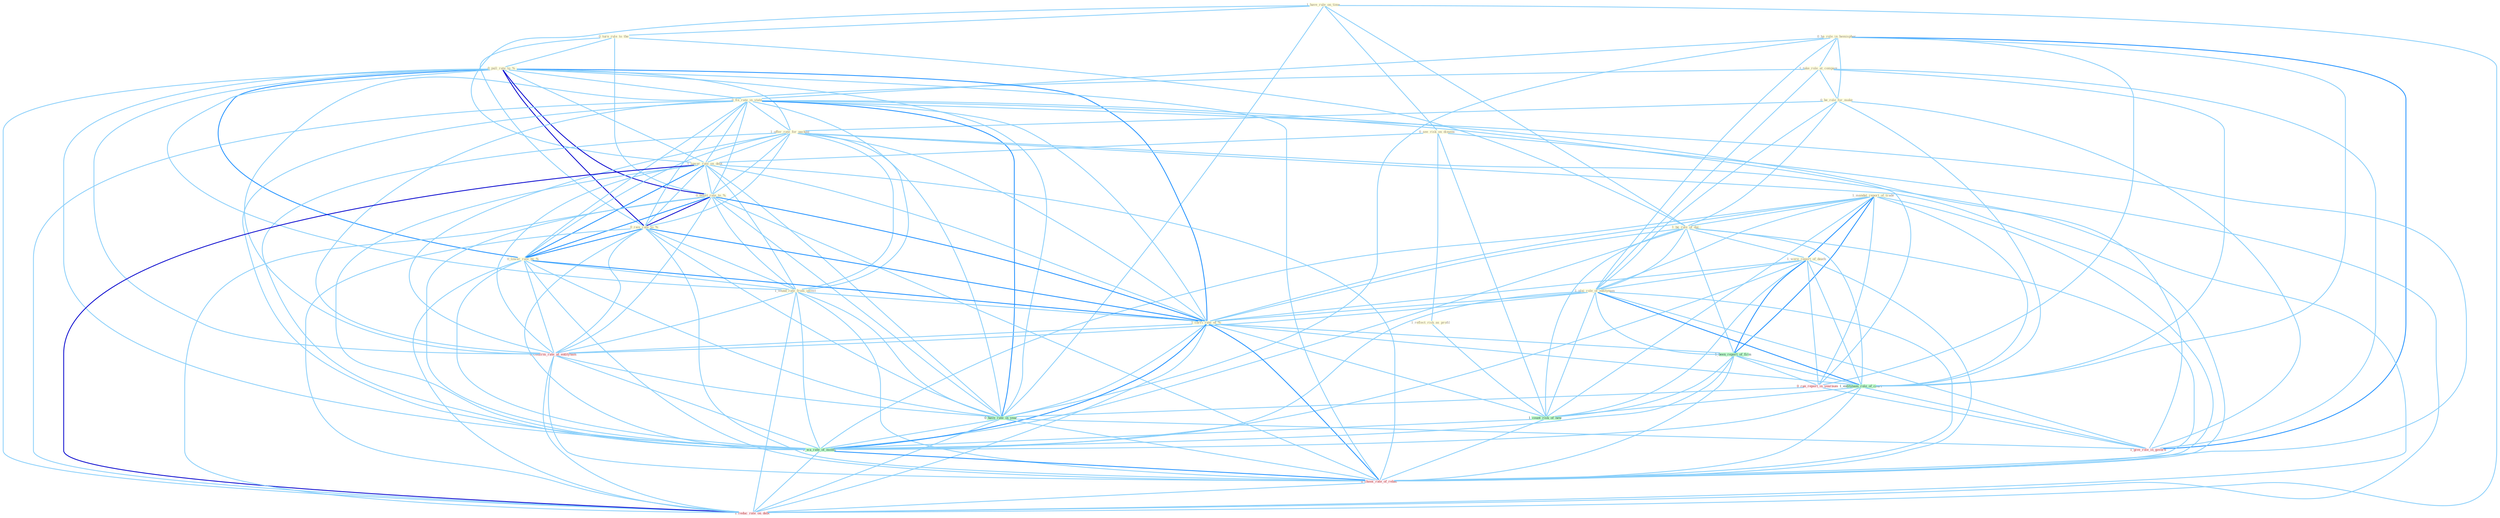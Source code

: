 Graph G{ 
    node
    [shape=polygon,style=filled,width=.5,height=.06,color="#BDFCC9",fixedsize=true,fontsize=4,
    fontcolor="#2f4f4f"];
    {node
    [color="#ffffe0", fontcolor="#8b7d6b"] "0_ha_role_in_hemispher " "1_have_rule_on_time " "0_see_risk_on_dimens " "1_take_role_at_compani " "0_be_role_for_make " "1_reflect_risk_as_profil " "1_mandat_report_of_trade " "0_turn_rule_to_the " "0_pull_rate_to_% " "0_fix_rate_in_state " "1_be_rule_of_dai " "1_offer_rate_for_packag " "1_lower_rate_on_debt " "0_boost_rate_to_% " "0_rais_rate_to_% " "1_were_report_of_death " "0_lower_rate_by_% " "1_plai_role_of_entitynam " "1_found_rate_from_invest " "1_carri_rate_of_% "}
{node [color="#fff0f5", fontcolor="#b22222"] "0_ran_report_in_yearnum " "0_confirm_rate_at_entitynam " "0_choos_rate_of_rebat " "1_reduc_rate_on_debt " "1_give_role_in_govern "}
edge [color="#B0E2FF"];

	"0_ha_role_in_hemispher " -- "1_take_role_at_compani " [w="1", color="#87cefa" ];
	"0_ha_role_in_hemispher " -- "0_be_role_for_make " [w="1", color="#87cefa" ];
	"0_ha_role_in_hemispher " -- "0_fix_rate_in_state " [w="1", color="#87cefa" ];
	"0_ha_role_in_hemispher " -- "1_plai_role_of_entitynam " [w="1", color="#87cefa" ];
	"0_ha_role_in_hemispher " -- "1_entitynam_role_of_court " [w="1", color="#87cefa" ];
	"0_ha_role_in_hemispher " -- "0_ran_report_in_yearnum " [w="1", color="#87cefa" ];
	"0_ha_role_in_hemispher " -- "0_have_rate_in_year " [w="1", color="#87cefa" ];
	"0_ha_role_in_hemispher " -- "1_give_role_in_govern " [w="2", color="#1e90ff" , len=0.8];
	"1_have_rule_on_time " -- "0_see_risk_on_dimens " [w="1", color="#87cefa" ];
	"1_have_rule_on_time " -- "0_turn_rule_to_the " [w="1", color="#87cefa" ];
	"1_have_rule_on_time " -- "1_be_rule_of_dai " [w="1", color="#87cefa" ];
	"1_have_rule_on_time " -- "1_lower_rate_on_debt " [w="1", color="#87cefa" ];
	"1_have_rule_on_time " -- "0_have_rate_in_year " [w="1", color="#87cefa" ];
	"1_have_rule_on_time " -- "1_reduc_rate_on_debt " [w="1", color="#87cefa" ];
	"0_see_risk_on_dimens " -- "1_reflect_risk_as_profil " [w="1", color="#87cefa" ];
	"0_see_risk_on_dimens " -- "1_lower_rate_on_debt " [w="1", color="#87cefa" ];
	"0_see_risk_on_dimens " -- "1_count_risk_of_new " [w="1", color="#87cefa" ];
	"0_see_risk_on_dimens " -- "1_reduc_rate_on_debt " [w="1", color="#87cefa" ];
	"1_take_role_at_compani " -- "0_be_role_for_make " [w="1", color="#87cefa" ];
	"1_take_role_at_compani " -- "1_plai_role_of_entitynam " [w="1", color="#87cefa" ];
	"1_take_role_at_compani " -- "1_entitynam_role_of_court " [w="1", color="#87cefa" ];
	"1_take_role_at_compani " -- "0_confirm_rate_at_entitynam " [w="1", color="#87cefa" ];
	"1_take_role_at_compani " -- "1_give_role_in_govern " [w="1", color="#87cefa" ];
	"0_be_role_for_make " -- "1_be_rule_of_dai " [w="1", color="#87cefa" ];
	"0_be_role_for_make " -- "1_offer_rate_for_packag " [w="1", color="#87cefa" ];
	"0_be_role_for_make " -- "1_plai_role_of_entitynam " [w="1", color="#87cefa" ];
	"0_be_role_for_make " -- "1_entitynam_role_of_court " [w="1", color="#87cefa" ];
	"0_be_role_for_make " -- "1_give_role_in_govern " [w="1", color="#87cefa" ];
	"1_reflect_risk_as_profil " -- "1_count_risk_of_new " [w="1", color="#87cefa" ];
	"1_mandat_report_of_trade " -- "1_be_rule_of_dai " [w="1", color="#87cefa" ];
	"1_mandat_report_of_trade " -- "1_were_report_of_death " [w="2", color="#1e90ff" , len=0.8];
	"1_mandat_report_of_trade " -- "1_plai_role_of_entitynam " [w="1", color="#87cefa" ];
	"1_mandat_report_of_trade " -- "1_carri_rate_of_% " [w="1", color="#87cefa" ];
	"1_mandat_report_of_trade " -- "1_been_report_of_firm " [w="2", color="#1e90ff" , len=0.8];
	"1_mandat_report_of_trade " -- "1_entitynam_role_of_court " [w="1", color="#87cefa" ];
	"1_mandat_report_of_trade " -- "0_ran_report_in_yearnum " [w="1", color="#87cefa" ];
	"1_mandat_report_of_trade " -- "1_count_risk_of_new " [w="1", color="#87cefa" ];
	"1_mandat_report_of_trade " -- "1_wa_rate_of_month " [w="1", color="#87cefa" ];
	"1_mandat_report_of_trade " -- "0_choos_rate_of_rebat " [w="1", color="#87cefa" ];
	"0_turn_rule_to_the " -- "0_pull_rate_to_% " [w="1", color="#87cefa" ];
	"0_turn_rule_to_the " -- "1_be_rule_of_dai " [w="1", color="#87cefa" ];
	"0_turn_rule_to_the " -- "0_boost_rate_to_% " [w="1", color="#87cefa" ];
	"0_turn_rule_to_the " -- "0_rais_rate_to_% " [w="1", color="#87cefa" ];
	"0_pull_rate_to_% " -- "0_fix_rate_in_state " [w="1", color="#87cefa" ];
	"0_pull_rate_to_% " -- "1_offer_rate_for_packag " [w="1", color="#87cefa" ];
	"0_pull_rate_to_% " -- "1_lower_rate_on_debt " [w="1", color="#87cefa" ];
	"0_pull_rate_to_% " -- "0_boost_rate_to_% " [w="3", color="#0000cd" , len=0.6];
	"0_pull_rate_to_% " -- "0_rais_rate_to_% " [w="3", color="#0000cd" , len=0.6];
	"0_pull_rate_to_% " -- "0_lower_rate_by_% " [w="2", color="#1e90ff" , len=0.8];
	"0_pull_rate_to_% " -- "1_found_rate_from_invest " [w="1", color="#87cefa" ];
	"0_pull_rate_to_% " -- "1_carri_rate_of_% " [w="2", color="#1e90ff" , len=0.8];
	"0_pull_rate_to_% " -- "0_confirm_rate_at_entitynam " [w="1", color="#87cefa" ];
	"0_pull_rate_to_% " -- "0_have_rate_in_year " [w="1", color="#87cefa" ];
	"0_pull_rate_to_% " -- "1_wa_rate_of_month " [w="1", color="#87cefa" ];
	"0_pull_rate_to_% " -- "0_choos_rate_of_rebat " [w="1", color="#87cefa" ];
	"0_pull_rate_to_% " -- "1_reduc_rate_on_debt " [w="1", color="#87cefa" ];
	"0_fix_rate_in_state " -- "1_offer_rate_for_packag " [w="1", color="#87cefa" ];
	"0_fix_rate_in_state " -- "1_lower_rate_on_debt " [w="1", color="#87cefa" ];
	"0_fix_rate_in_state " -- "0_boost_rate_to_% " [w="1", color="#87cefa" ];
	"0_fix_rate_in_state " -- "0_rais_rate_to_% " [w="1", color="#87cefa" ];
	"0_fix_rate_in_state " -- "0_lower_rate_by_% " [w="1", color="#87cefa" ];
	"0_fix_rate_in_state " -- "1_found_rate_from_invest " [w="1", color="#87cefa" ];
	"0_fix_rate_in_state " -- "1_carri_rate_of_% " [w="1", color="#87cefa" ];
	"0_fix_rate_in_state " -- "0_ran_report_in_yearnum " [w="1", color="#87cefa" ];
	"0_fix_rate_in_state " -- "0_confirm_rate_at_entitynam " [w="1", color="#87cefa" ];
	"0_fix_rate_in_state " -- "0_have_rate_in_year " [w="2", color="#1e90ff" , len=0.8];
	"0_fix_rate_in_state " -- "1_wa_rate_of_month " [w="1", color="#87cefa" ];
	"0_fix_rate_in_state " -- "0_choos_rate_of_rebat " [w="1", color="#87cefa" ];
	"0_fix_rate_in_state " -- "1_reduc_rate_on_debt " [w="1", color="#87cefa" ];
	"0_fix_rate_in_state " -- "1_give_role_in_govern " [w="1", color="#87cefa" ];
	"1_be_rule_of_dai " -- "1_were_report_of_death " [w="1", color="#87cefa" ];
	"1_be_rule_of_dai " -- "1_plai_role_of_entitynam " [w="1", color="#87cefa" ];
	"1_be_rule_of_dai " -- "1_carri_rate_of_% " [w="1", color="#87cefa" ];
	"1_be_rule_of_dai " -- "1_been_report_of_firm " [w="1", color="#87cefa" ];
	"1_be_rule_of_dai " -- "1_entitynam_role_of_court " [w="1", color="#87cefa" ];
	"1_be_rule_of_dai " -- "1_count_risk_of_new " [w="1", color="#87cefa" ];
	"1_be_rule_of_dai " -- "1_wa_rate_of_month " [w="1", color="#87cefa" ];
	"1_be_rule_of_dai " -- "0_choos_rate_of_rebat " [w="1", color="#87cefa" ];
	"1_offer_rate_for_packag " -- "1_lower_rate_on_debt " [w="1", color="#87cefa" ];
	"1_offer_rate_for_packag " -- "0_boost_rate_to_% " [w="1", color="#87cefa" ];
	"1_offer_rate_for_packag " -- "0_rais_rate_to_% " [w="1", color="#87cefa" ];
	"1_offer_rate_for_packag " -- "0_lower_rate_by_% " [w="1", color="#87cefa" ];
	"1_offer_rate_for_packag " -- "1_found_rate_from_invest " [w="1", color="#87cefa" ];
	"1_offer_rate_for_packag " -- "1_carri_rate_of_% " [w="1", color="#87cefa" ];
	"1_offer_rate_for_packag " -- "0_confirm_rate_at_entitynam " [w="1", color="#87cefa" ];
	"1_offer_rate_for_packag " -- "0_have_rate_in_year " [w="1", color="#87cefa" ];
	"1_offer_rate_for_packag " -- "1_wa_rate_of_month " [w="1", color="#87cefa" ];
	"1_offer_rate_for_packag " -- "0_choos_rate_of_rebat " [w="1", color="#87cefa" ];
	"1_offer_rate_for_packag " -- "1_reduc_rate_on_debt " [w="1", color="#87cefa" ];
	"1_lower_rate_on_debt " -- "0_boost_rate_to_% " [w="1", color="#87cefa" ];
	"1_lower_rate_on_debt " -- "0_rais_rate_to_% " [w="1", color="#87cefa" ];
	"1_lower_rate_on_debt " -- "0_lower_rate_by_% " [w="2", color="#1e90ff" , len=0.8];
	"1_lower_rate_on_debt " -- "1_found_rate_from_invest " [w="1", color="#87cefa" ];
	"1_lower_rate_on_debt " -- "1_carri_rate_of_% " [w="1", color="#87cefa" ];
	"1_lower_rate_on_debt " -- "0_confirm_rate_at_entitynam " [w="1", color="#87cefa" ];
	"1_lower_rate_on_debt " -- "0_have_rate_in_year " [w="1", color="#87cefa" ];
	"1_lower_rate_on_debt " -- "1_wa_rate_of_month " [w="1", color="#87cefa" ];
	"1_lower_rate_on_debt " -- "0_choos_rate_of_rebat " [w="1", color="#87cefa" ];
	"1_lower_rate_on_debt " -- "1_reduc_rate_on_debt " [w="3", color="#0000cd" , len=0.6];
	"0_boost_rate_to_% " -- "0_rais_rate_to_% " [w="3", color="#0000cd" , len=0.6];
	"0_boost_rate_to_% " -- "0_lower_rate_by_% " [w="2", color="#1e90ff" , len=0.8];
	"0_boost_rate_to_% " -- "1_found_rate_from_invest " [w="1", color="#87cefa" ];
	"0_boost_rate_to_% " -- "1_carri_rate_of_% " [w="2", color="#1e90ff" , len=0.8];
	"0_boost_rate_to_% " -- "0_confirm_rate_at_entitynam " [w="1", color="#87cefa" ];
	"0_boost_rate_to_% " -- "0_have_rate_in_year " [w="1", color="#87cefa" ];
	"0_boost_rate_to_% " -- "1_wa_rate_of_month " [w="1", color="#87cefa" ];
	"0_boost_rate_to_% " -- "0_choos_rate_of_rebat " [w="1", color="#87cefa" ];
	"0_boost_rate_to_% " -- "1_reduc_rate_on_debt " [w="1", color="#87cefa" ];
	"0_rais_rate_to_% " -- "0_lower_rate_by_% " [w="2", color="#1e90ff" , len=0.8];
	"0_rais_rate_to_% " -- "1_found_rate_from_invest " [w="1", color="#87cefa" ];
	"0_rais_rate_to_% " -- "1_carri_rate_of_% " [w="2", color="#1e90ff" , len=0.8];
	"0_rais_rate_to_% " -- "0_confirm_rate_at_entitynam " [w="1", color="#87cefa" ];
	"0_rais_rate_to_% " -- "0_have_rate_in_year " [w="1", color="#87cefa" ];
	"0_rais_rate_to_% " -- "1_wa_rate_of_month " [w="1", color="#87cefa" ];
	"0_rais_rate_to_% " -- "0_choos_rate_of_rebat " [w="1", color="#87cefa" ];
	"0_rais_rate_to_% " -- "1_reduc_rate_on_debt " [w="1", color="#87cefa" ];
	"1_were_report_of_death " -- "1_plai_role_of_entitynam " [w="1", color="#87cefa" ];
	"1_were_report_of_death " -- "1_carri_rate_of_% " [w="1", color="#87cefa" ];
	"1_were_report_of_death " -- "1_been_report_of_firm " [w="2", color="#1e90ff" , len=0.8];
	"1_were_report_of_death " -- "1_entitynam_role_of_court " [w="1", color="#87cefa" ];
	"1_were_report_of_death " -- "0_ran_report_in_yearnum " [w="1", color="#87cefa" ];
	"1_were_report_of_death " -- "1_count_risk_of_new " [w="1", color="#87cefa" ];
	"1_were_report_of_death " -- "1_wa_rate_of_month " [w="1", color="#87cefa" ];
	"1_were_report_of_death " -- "0_choos_rate_of_rebat " [w="1", color="#87cefa" ];
	"0_lower_rate_by_% " -- "1_found_rate_from_invest " [w="1", color="#87cefa" ];
	"0_lower_rate_by_% " -- "1_carri_rate_of_% " [w="2", color="#1e90ff" , len=0.8];
	"0_lower_rate_by_% " -- "0_confirm_rate_at_entitynam " [w="1", color="#87cefa" ];
	"0_lower_rate_by_% " -- "0_have_rate_in_year " [w="1", color="#87cefa" ];
	"0_lower_rate_by_% " -- "1_wa_rate_of_month " [w="1", color="#87cefa" ];
	"0_lower_rate_by_% " -- "0_choos_rate_of_rebat " [w="1", color="#87cefa" ];
	"0_lower_rate_by_% " -- "1_reduc_rate_on_debt " [w="1", color="#87cefa" ];
	"1_plai_role_of_entitynam " -- "1_carri_rate_of_% " [w="1", color="#87cefa" ];
	"1_plai_role_of_entitynam " -- "1_been_report_of_firm " [w="1", color="#87cefa" ];
	"1_plai_role_of_entitynam " -- "1_entitynam_role_of_court " [w="2", color="#1e90ff" , len=0.8];
	"1_plai_role_of_entitynam " -- "1_count_risk_of_new " [w="1", color="#87cefa" ];
	"1_plai_role_of_entitynam " -- "0_confirm_rate_at_entitynam " [w="1", color="#87cefa" ];
	"1_plai_role_of_entitynam " -- "1_wa_rate_of_month " [w="1", color="#87cefa" ];
	"1_plai_role_of_entitynam " -- "0_choos_rate_of_rebat " [w="1", color="#87cefa" ];
	"1_plai_role_of_entitynam " -- "1_give_role_in_govern " [w="1", color="#87cefa" ];
	"1_found_rate_from_invest " -- "1_carri_rate_of_% " [w="1", color="#87cefa" ];
	"1_found_rate_from_invest " -- "0_confirm_rate_at_entitynam " [w="1", color="#87cefa" ];
	"1_found_rate_from_invest " -- "0_have_rate_in_year " [w="1", color="#87cefa" ];
	"1_found_rate_from_invest " -- "1_wa_rate_of_month " [w="1", color="#87cefa" ];
	"1_found_rate_from_invest " -- "0_choos_rate_of_rebat " [w="1", color="#87cefa" ];
	"1_found_rate_from_invest " -- "1_reduc_rate_on_debt " [w="1", color="#87cefa" ];
	"1_carri_rate_of_% " -- "1_been_report_of_firm " [w="1", color="#87cefa" ];
	"1_carri_rate_of_% " -- "1_entitynam_role_of_court " [w="1", color="#87cefa" ];
	"1_carri_rate_of_% " -- "1_count_risk_of_new " [w="1", color="#87cefa" ];
	"1_carri_rate_of_% " -- "0_confirm_rate_at_entitynam " [w="1", color="#87cefa" ];
	"1_carri_rate_of_% " -- "0_have_rate_in_year " [w="1", color="#87cefa" ];
	"1_carri_rate_of_% " -- "1_wa_rate_of_month " [w="2", color="#1e90ff" , len=0.8];
	"1_carri_rate_of_% " -- "0_choos_rate_of_rebat " [w="2", color="#1e90ff" , len=0.8];
	"1_carri_rate_of_% " -- "1_reduc_rate_on_debt " [w="1", color="#87cefa" ];
	"1_been_report_of_firm " -- "1_entitynam_role_of_court " [w="1", color="#87cefa" ];
	"1_been_report_of_firm " -- "0_ran_report_in_yearnum " [w="1", color="#87cefa" ];
	"1_been_report_of_firm " -- "1_count_risk_of_new " [w="1", color="#87cefa" ];
	"1_been_report_of_firm " -- "1_wa_rate_of_month " [w="1", color="#87cefa" ];
	"1_been_report_of_firm " -- "0_choos_rate_of_rebat " [w="1", color="#87cefa" ];
	"1_entitynam_role_of_court " -- "1_count_risk_of_new " [w="1", color="#87cefa" ];
	"1_entitynam_role_of_court " -- "1_wa_rate_of_month " [w="1", color="#87cefa" ];
	"1_entitynam_role_of_court " -- "0_choos_rate_of_rebat " [w="1", color="#87cefa" ];
	"1_entitynam_role_of_court " -- "1_give_role_in_govern " [w="1", color="#87cefa" ];
	"0_ran_report_in_yearnum " -- "0_have_rate_in_year " [w="1", color="#87cefa" ];
	"0_ran_report_in_yearnum " -- "1_give_role_in_govern " [w="1", color="#87cefa" ];
	"1_count_risk_of_new " -- "1_wa_rate_of_month " [w="1", color="#87cefa" ];
	"1_count_risk_of_new " -- "0_choos_rate_of_rebat " [w="1", color="#87cefa" ];
	"0_confirm_rate_at_entitynam " -- "0_have_rate_in_year " [w="1", color="#87cefa" ];
	"0_confirm_rate_at_entitynam " -- "1_wa_rate_of_month " [w="1", color="#87cefa" ];
	"0_confirm_rate_at_entitynam " -- "0_choos_rate_of_rebat " [w="1", color="#87cefa" ];
	"0_confirm_rate_at_entitynam " -- "1_reduc_rate_on_debt " [w="1", color="#87cefa" ];
	"0_have_rate_in_year " -- "1_wa_rate_of_month " [w="1", color="#87cefa" ];
	"0_have_rate_in_year " -- "0_choos_rate_of_rebat " [w="1", color="#87cefa" ];
	"0_have_rate_in_year " -- "1_reduc_rate_on_debt " [w="1", color="#87cefa" ];
	"0_have_rate_in_year " -- "1_give_role_in_govern " [w="1", color="#87cefa" ];
	"1_wa_rate_of_month " -- "0_choos_rate_of_rebat " [w="2", color="#1e90ff" , len=0.8];
	"1_wa_rate_of_month " -- "1_reduc_rate_on_debt " [w="1", color="#87cefa" ];
	"0_choos_rate_of_rebat " -- "1_reduc_rate_on_debt " [w="1", color="#87cefa" ];
}